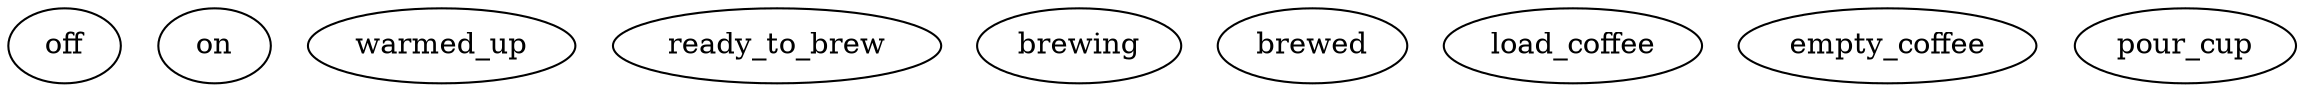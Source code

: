 digraph {
  off // the machine is off
  on // the machine is on, but not warmed up
  warmed_up // the machine is on and warmed up
  ready_to_brew // the machine is warmed up and coffee is loaded
  brewing // the machine is brewing coffee
  brewed // the coffee machine is done

  load_coffee // load coffee in the machine if it isn't loaded
  empty_coffee // empty coffee grounds from the machine
  pour_cup // empty coffee from the machine
}
